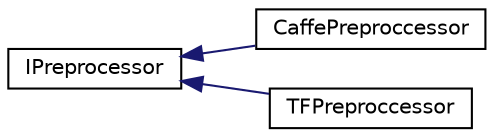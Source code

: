 digraph "Graphical Class Hierarchy"
{
 // LATEX_PDF_SIZE
  edge [fontname="Helvetica",fontsize="10",labelfontname="Helvetica",labelfontsize="10"];
  node [fontname="Helvetica",fontsize="10",shape=record];
  rankdir="LR";
  Node0 [label="IPreprocessor",height=0.2,width=0.4,color="black", fillcolor="white", style="filled",URL="$classarm__compute_1_1graph__utils_1_1_i_preprocessor.xhtml",tooltip="Preprocessor interface."];
  Node0 -> Node1 [dir="back",color="midnightblue",fontsize="10",style="solid",fontname="Helvetica"];
  Node1 [label="CaffePreproccessor",height=0.2,width=0.4,color="black", fillcolor="white", style="filled",URL="$classarm__compute_1_1graph__utils_1_1_caffe_preproccessor.xhtml",tooltip="Caffe preproccessor."];
  Node0 -> Node2 [dir="back",color="midnightblue",fontsize="10",style="solid",fontname="Helvetica"];
  Node2 [label="TFPreproccessor",height=0.2,width=0.4,color="black", fillcolor="white", style="filled",URL="$classarm__compute_1_1graph__utils_1_1_t_f_preproccessor.xhtml",tooltip="TF preproccessor."];
}
